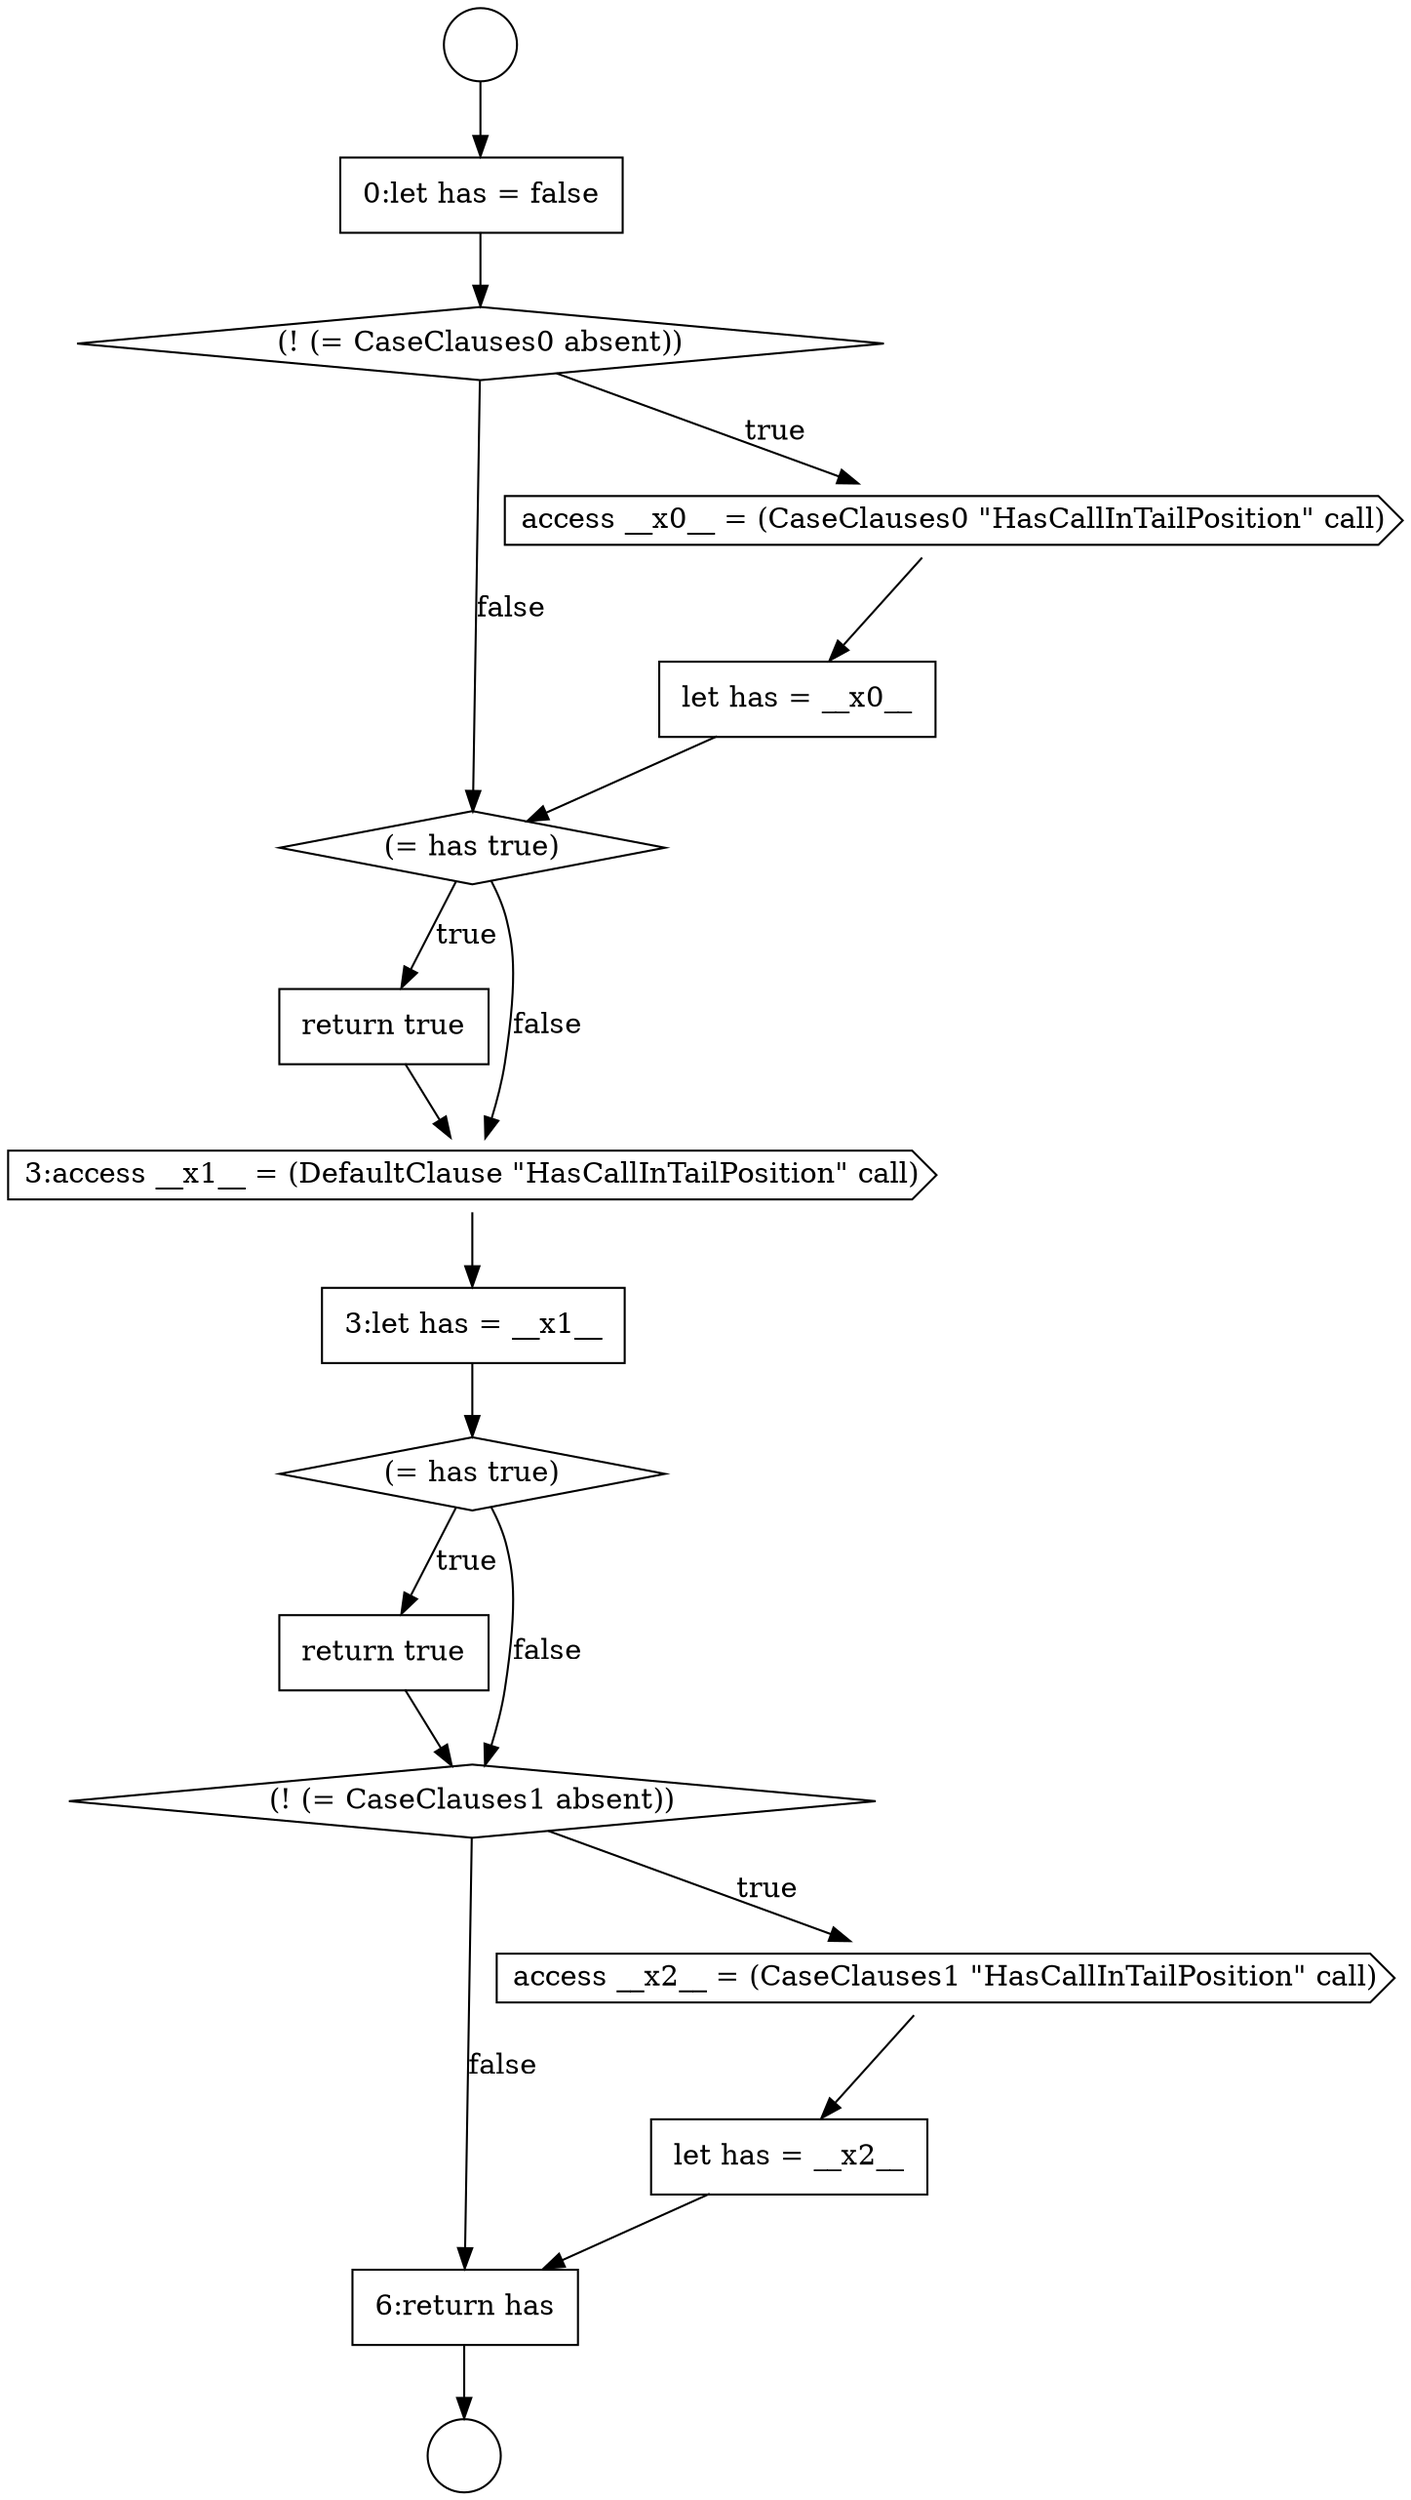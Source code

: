 digraph {
  node9540 [shape=none, margin=0, label=<<font color="black">
    <table border="0" cellborder="1" cellspacing="0" cellpadding="10">
      <tr><td align="left">return true</td></tr>
    </table>
  </font>> color="black" fillcolor="white" style=filled]
  node9548 [shape=none, margin=0, label=<<font color="black">
    <table border="0" cellborder="1" cellspacing="0" cellpadding="10">
      <tr><td align="left">6:return has</td></tr>
    </table>
  </font>> color="black" fillcolor="white" style=filled]
  node9533 [shape=circle label=" " color="black" fillcolor="white" style=filled]
  node9544 [shape=none, margin=0, label=<<font color="black">
    <table border="0" cellborder="1" cellspacing="0" cellpadding="10">
      <tr><td align="left">return true</td></tr>
    </table>
  </font>> color="black" fillcolor="white" style=filled]
  node9539 [shape=diamond, label=<<font color="black">(= has true)</font>> color="black" fillcolor="white" style=filled]
  node9534 [shape=circle label=" " color="black" fillcolor="white" style=filled]
  node9545 [shape=diamond, label=<<font color="black">(! (= CaseClauses1 absent))</font>> color="black" fillcolor="white" style=filled]
  node9543 [shape=diamond, label=<<font color="black">(= has true)</font>> color="black" fillcolor="white" style=filled]
  node9538 [shape=none, margin=0, label=<<font color="black">
    <table border="0" cellborder="1" cellspacing="0" cellpadding="10">
      <tr><td align="left">let has = __x0__</td></tr>
    </table>
  </font>> color="black" fillcolor="white" style=filled]
  node9546 [shape=cds, label=<<font color="black">access __x2__ = (CaseClauses1 &quot;HasCallInTailPosition&quot; call)</font>> color="black" fillcolor="white" style=filled]
  node9535 [shape=none, margin=0, label=<<font color="black">
    <table border="0" cellborder="1" cellspacing="0" cellpadding="10">
      <tr><td align="left">0:let has = false</td></tr>
    </table>
  </font>> color="black" fillcolor="white" style=filled]
  node9541 [shape=cds, label=<<font color="black">3:access __x1__ = (DefaultClause &quot;HasCallInTailPosition&quot; call)</font>> color="black" fillcolor="white" style=filled]
  node9547 [shape=none, margin=0, label=<<font color="black">
    <table border="0" cellborder="1" cellspacing="0" cellpadding="10">
      <tr><td align="left">let has = __x2__</td></tr>
    </table>
  </font>> color="black" fillcolor="white" style=filled]
  node9536 [shape=diamond, label=<<font color="black">(! (= CaseClauses0 absent))</font>> color="black" fillcolor="white" style=filled]
  node9537 [shape=cds, label=<<font color="black">access __x0__ = (CaseClauses0 &quot;HasCallInTailPosition&quot; call)</font>> color="black" fillcolor="white" style=filled]
  node9542 [shape=none, margin=0, label=<<font color="black">
    <table border="0" cellborder="1" cellspacing="0" cellpadding="10">
      <tr><td align="left">3:let has = __x1__</td></tr>
    </table>
  </font>> color="black" fillcolor="white" style=filled]
  node9547 -> node9548 [ color="black"]
  node9537 -> node9538 [ color="black"]
  node9539 -> node9540 [label=<<font color="black">true</font>> color="black"]
  node9539 -> node9541 [label=<<font color="black">false</font>> color="black"]
  node9533 -> node9535 [ color="black"]
  node9546 -> node9547 [ color="black"]
  node9535 -> node9536 [ color="black"]
  node9545 -> node9546 [label=<<font color="black">true</font>> color="black"]
  node9545 -> node9548 [label=<<font color="black">false</font>> color="black"]
  node9541 -> node9542 [ color="black"]
  node9540 -> node9541 [ color="black"]
  node9548 -> node9534 [ color="black"]
  node9536 -> node9537 [label=<<font color="black">true</font>> color="black"]
  node9536 -> node9539 [label=<<font color="black">false</font>> color="black"]
  node9538 -> node9539 [ color="black"]
  node9542 -> node9543 [ color="black"]
  node9544 -> node9545 [ color="black"]
  node9543 -> node9544 [label=<<font color="black">true</font>> color="black"]
  node9543 -> node9545 [label=<<font color="black">false</font>> color="black"]
}
